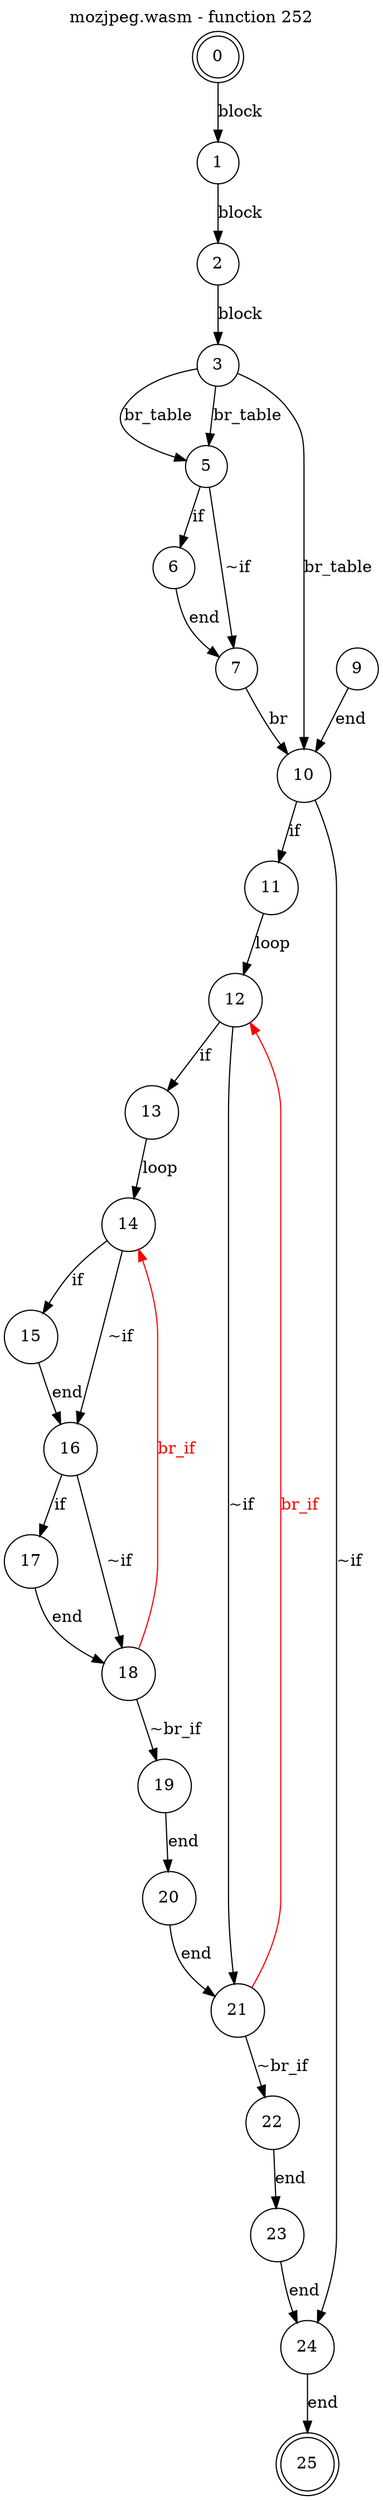 digraph finite_state_machine {
    label = "mozjpeg.wasm - function 252"
    labelloc =  t
    labelfontsize = 16
    labelfontcolor = black
    labelfontname = "Helvetica"
    node [shape = doublecircle]; 0 25;
    node [shape = circle];
    0 -> 1[label="block"];
    1 -> 2[label="block"];
    2 -> 3[label="block"];
    3 -> 5[label="br_table"];
    3 -> 5[label="br_table"];
    3 -> 10[label="br_table"];
    5 -> 6[label="if"];
    5 -> 7[label="~if"];
    6 -> 7[label="end"];
    7 -> 10[label="br"];
    9 -> 10[label="end"];
    10 -> 11[label="if"];
    10 -> 24[label="~if"];
    11 -> 12[label="loop"];
    12 -> 13[label="if"];
    12 -> 21[label="~if"];
    13 -> 14[label="loop"];
    14 -> 15[label="if"];
    14 -> 16[label="~if"];
    15 -> 16[label="end"];
    16 -> 17[label="if"];
    16 -> 18[label="~if"];
    17 -> 18[label="end"];
    18 -> 19[label="~br_if"];
    18 -> 14[color="red" fontcolor="red" label="br_if"];
    19 -> 20[label="end"];
    20 -> 21[label="end"];
    21 -> 22[label="~br_if"];
    21 -> 12[color="red" fontcolor="red" label="br_if"];
    22 -> 23[label="end"];
    23 -> 24[label="end"];
    24 -> 25[label="end"];
}
